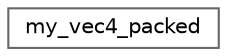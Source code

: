 digraph "Graphical Class Hierarchy"
{
 // LATEX_PDF_SIZE
  bgcolor="transparent";
  edge [fontname=Helvetica,fontsize=10,labelfontname=Helvetica,labelfontsize=10];
  node [fontname=Helvetica,fontsize=10,shape=box,height=0.2,width=0.4];
  rankdir="LR";
  Node0 [id="Node000000",label="my_vec4_packed",height=0.2,width=0.4,color="grey40", fillcolor="white", style="filled",URL="$structmy__vec4__packed.html",tooltip=" "];
}

